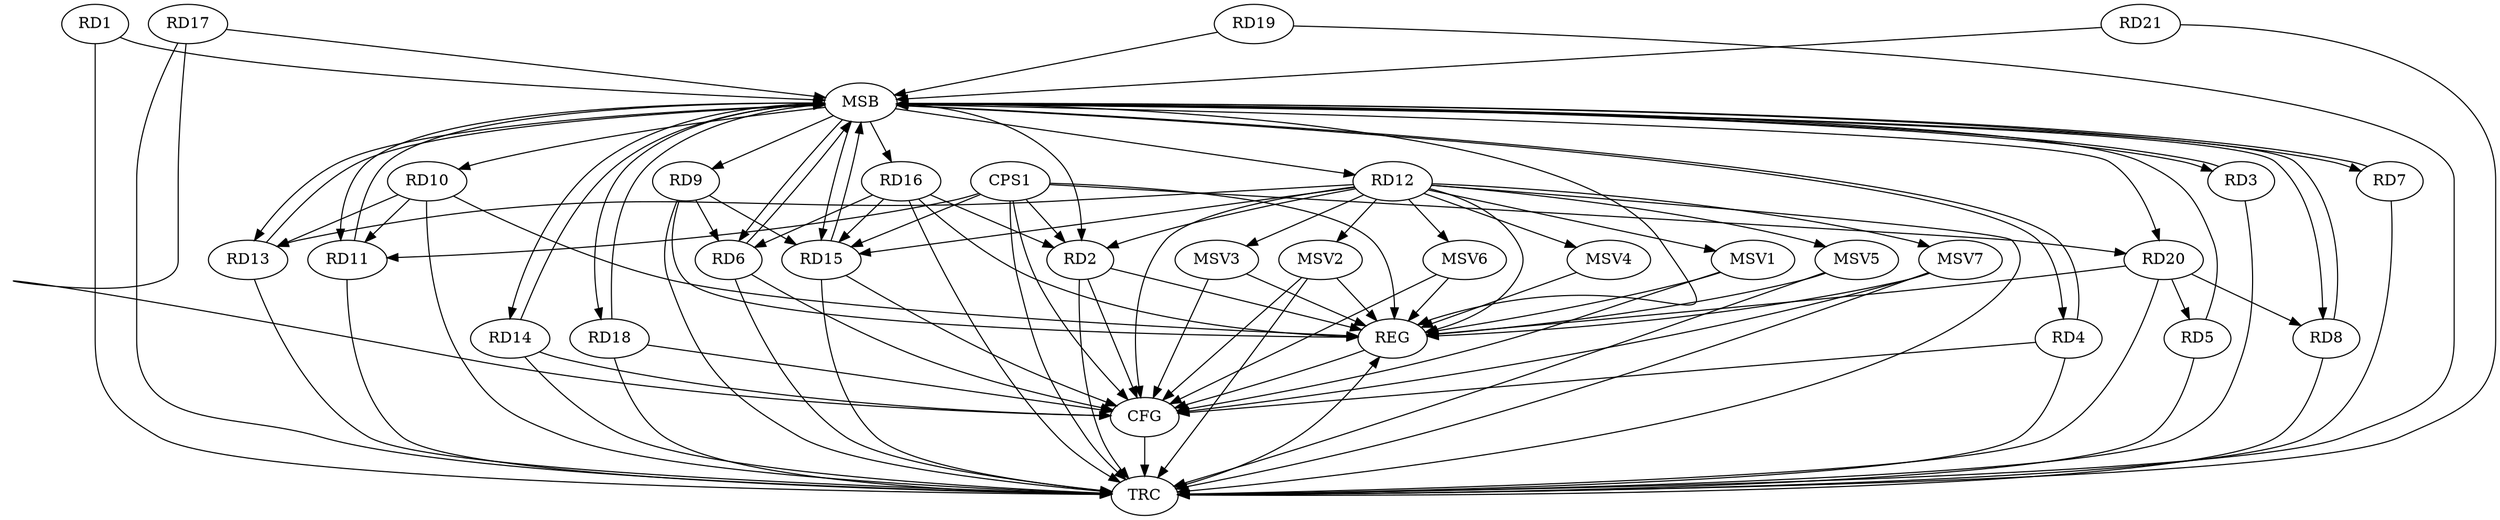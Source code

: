 strict digraph G {
  RD1 [ label="RD1" ];
  RD2 [ label="RD2" ];
  RD3 [ label="RD3" ];
  RD4 [ label="RD4" ];
  RD5 [ label="RD5" ];
  RD6 [ label="RD6" ];
  RD7 [ label="RD7" ];
  RD8 [ label="RD8" ];
  RD9 [ label="RD9" ];
  RD10 [ label="RD10" ];
  RD11 [ label="RD11" ];
  RD12 [ label="RD12" ];
  RD13 [ label="RD13" ];
  RD14 [ label="RD14" ];
  RD15 [ label="RD15" ];
  RD16 [ label="RD16" ];
  RD17 [ label="RD17" ];
  RD18 [ label="RD18" ];
  RD19 [ label="RD19" ];
  RD20 [ label="RD20" ];
  RD21 [ label="RD21" ];
  CPS1 [ label="CPS1" ];
  REG [ label="REG" ];
  MSB [ label="MSB" ];
  CFG [ label="CFG" ];
  TRC [ label="TRC" ];
  MSV1 [ label="MSV1" ];
  MSV2 [ label="MSV2" ];
  MSV3 [ label="MSV3" ];
  MSV4 [ label="MSV4" ];
  MSV5 [ label="MSV5" ];
  MSV6 [ label="MSV6" ];
  MSV7 [ label="MSV7" ];
  RD12 -> RD2;
  RD16 -> RD2;
  RD20 -> RD5;
  RD9 -> RD6;
  RD16 -> RD6;
  RD20 -> RD8;
  RD9 -> RD15;
  RD10 -> RD11;
  RD10 -> RD13;
  RD12 -> RD13;
  RD12 -> RD15;
  RD16 -> RD15;
  CPS1 -> RD2;
  CPS1 -> RD11;
  CPS1 -> RD20;
  CPS1 -> RD15;
  RD2 -> REG;
  RD9 -> REG;
  RD10 -> REG;
  RD12 -> REG;
  RD16 -> REG;
  RD20 -> REG;
  CPS1 -> REG;
  RD1 -> MSB;
  MSB -> RD18;
  MSB -> REG;
  RD3 -> MSB;
  MSB -> RD4;
  MSB -> RD16;
  RD4 -> MSB;
  MSB -> RD3;
  MSB -> RD15;
  RD5 -> MSB;
  MSB -> RD11;
  MSB -> RD13;
  RD6 -> MSB;
  MSB -> RD2;
  MSB -> RD10;
  MSB -> RD14;
  MSB -> RD20;
  RD7 -> MSB;
  RD8 -> MSB;
  MSB -> RD7;
  RD11 -> MSB;
  RD13 -> MSB;
  RD14 -> MSB;
  RD15 -> MSB;
  MSB -> RD6;
  MSB -> RD12;
  RD17 -> MSB;
  RD18 -> MSB;
  MSB -> RD9;
  RD19 -> MSB;
  RD21 -> MSB;
  MSB -> RD8;
  RD15 -> CFG;
  RD17 -> CFG;
  RD4 -> CFG;
  RD18 -> CFG;
  RD2 -> CFG;
  CPS1 -> CFG;
  RD12 -> CFG;
  RD6 -> CFG;
  RD14 -> CFG;
  REG -> CFG;
  RD1 -> TRC;
  RD2 -> TRC;
  RD3 -> TRC;
  RD4 -> TRC;
  RD5 -> TRC;
  RD6 -> TRC;
  RD7 -> TRC;
  RD8 -> TRC;
  RD9 -> TRC;
  RD10 -> TRC;
  RD11 -> TRC;
  RD12 -> TRC;
  RD13 -> TRC;
  RD14 -> TRC;
  RD15 -> TRC;
  RD16 -> TRC;
  RD17 -> TRC;
  RD18 -> TRC;
  RD19 -> TRC;
  RD20 -> TRC;
  RD21 -> TRC;
  CPS1 -> TRC;
  CFG -> TRC;
  TRC -> REG;
  RD12 -> MSV1;
  MSV1 -> REG;
  MSV1 -> CFG;
  RD12 -> MSV2;
  RD12 -> MSV3;
  MSV2 -> REG;
  MSV2 -> TRC;
  MSV2 -> CFG;
  MSV3 -> REG;
  MSV3 -> CFG;
  RD12 -> MSV4;
  MSV4 -> REG;
  RD12 -> MSV5;
  MSV5 -> REG;
  MSV5 -> TRC;
  RD12 -> MSV6;
  RD12 -> MSV7;
  MSV6 -> REG;
  MSV6 -> CFG;
  MSV7 -> REG;
  MSV7 -> TRC;
  MSV7 -> CFG;
}

